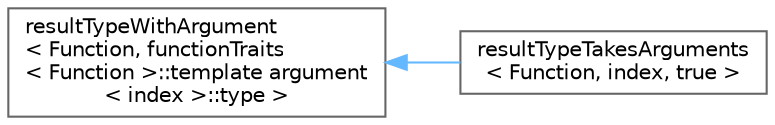 digraph "类继承关系图"
{
 // LATEX_PDF_SIZE
  bgcolor="transparent";
  edge [fontname=Helvetica,fontsize=10,labelfontname=Helvetica,labelfontsize=10];
  node [fontname=Helvetica,fontsize=10,shape=box,height=0.2,width=0.4];
  rankdir="LR";
  Node0 [id="Node000000",label="resultTypeWithArgument\l\< Function, functionTraits\l\< Function \>::template argument\l\< index \>::type \>",height=0.2,width=0.4,color="grey40", fillcolor="white", style="filled",URL="$struct_async_1_1result_type_with_argument.html",tooltip=" "];
  Node0 -> Node1 [id="edge382_Node000000_Node000001",dir="back",color="steelblue1",style="solid",tooltip=" "];
  Node1 [id="Node000001",label="resultTypeTakesArguments\l\< Function, index, true \>",height=0.2,width=0.4,color="grey40", fillcolor="white", style="filled",URL="$struct_async_1_1result_type_takes_arguments_3_01_function_00_01index_00_01true_01_4.html",tooltip=" "];
}
